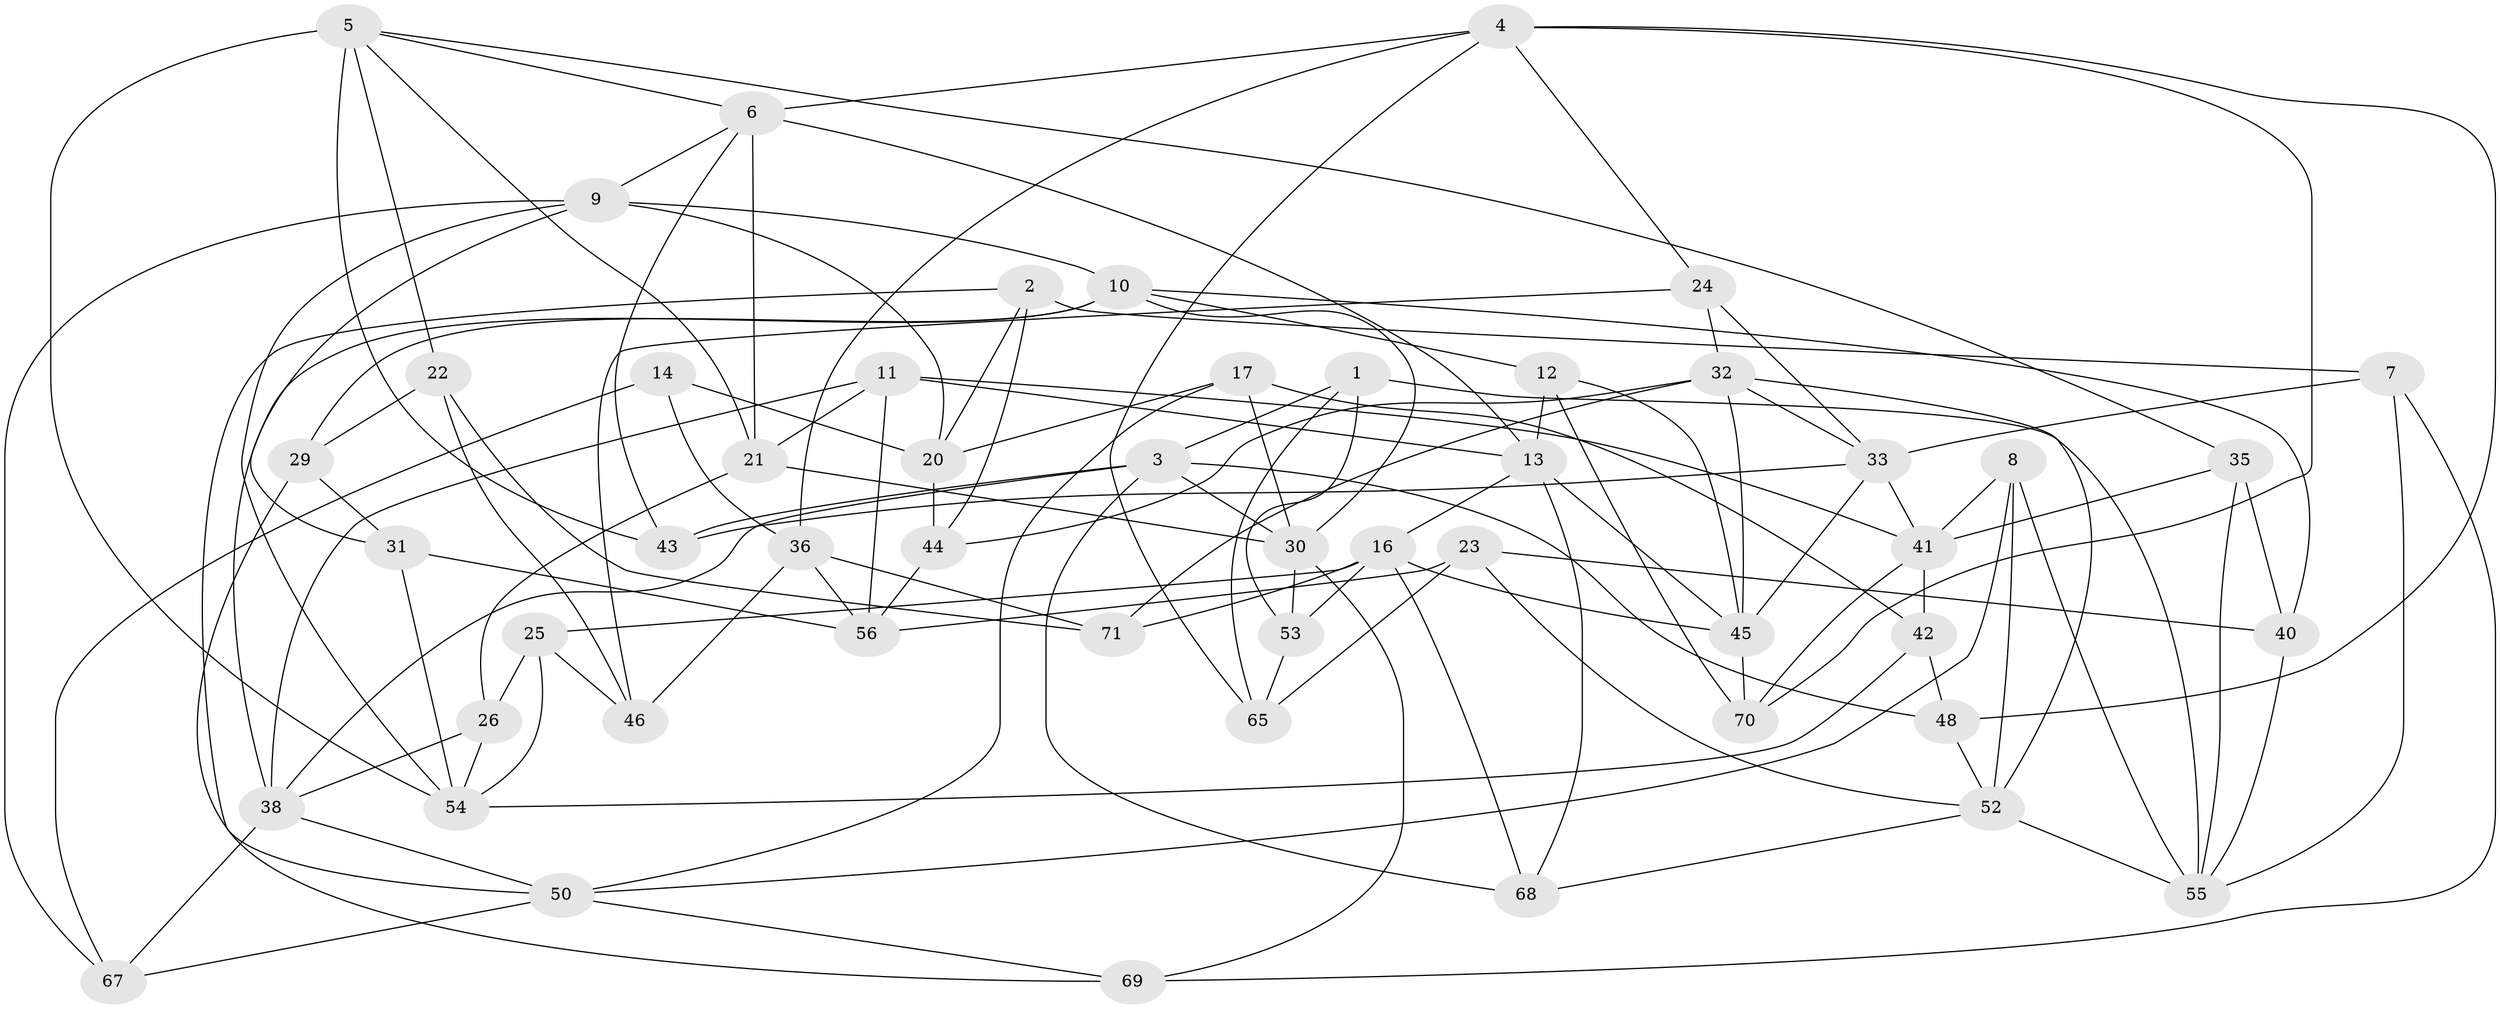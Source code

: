 // original degree distribution, {4: 1.0}
// Generated by graph-tools (version 1.1) at 2025/11/02/27/25 16:11:44]
// undirected, 51 vertices, 122 edges
graph export_dot {
graph [start="1"]
  node [color=gray90,style=filled];
  1;
  2;
  3 [super="+47"];
  4 [super="+49"];
  5 [super="+19"];
  6 [super="+18"];
  7;
  8;
  9 [super="+34"];
  10 [super="+28"];
  11 [super="+15"];
  12;
  13 [super="+27"];
  14;
  16 [super="+37"];
  17;
  20 [super="+60"];
  21 [super="+39"];
  22;
  23;
  24;
  25;
  26;
  29;
  30 [super="+74"];
  31;
  32 [super="+58"];
  33 [super="+66"];
  35;
  36 [super="+59"];
  38 [super="+73"];
  40;
  41 [super="+51"];
  42;
  43;
  44;
  45 [super="+62"];
  46;
  48;
  50 [super="+64"];
  52 [super="+72"];
  53;
  54 [super="+61"];
  55 [super="+57"];
  56 [super="+63"];
  65;
  67;
  68;
  69;
  70;
  71;
  1 -- 65;
  1 -- 3;
  1 -- 53;
  1 -- 55;
  2 -- 20;
  2 -- 44;
  2 -- 7;
  2 -- 50;
  3 -- 68;
  3 -- 43;
  3 -- 38;
  3 -- 48;
  3 -- 30;
  4 -- 70;
  4 -- 65;
  4 -- 6;
  4 -- 24;
  4 -- 48;
  4 -- 36;
  5 -- 21;
  5 -- 35;
  5 -- 43;
  5 -- 22;
  5 -- 6;
  5 -- 54;
  6 -- 21;
  6 -- 9;
  6 -- 43;
  6 -- 13;
  7 -- 69;
  7 -- 33;
  7 -- 55;
  8 -- 52;
  8 -- 55;
  8 -- 41;
  8 -- 50;
  9 -- 67;
  9 -- 10;
  9 -- 54;
  9 -- 31;
  9 -- 20;
  10 -- 40;
  10 -- 12;
  10 -- 29;
  10 -- 30;
  10 -- 38;
  11 -- 56;
  11 -- 21 [weight=2];
  11 -- 38;
  11 -- 41;
  11 -- 13;
  12 -- 45;
  12 -- 70;
  12 -- 13;
  13 -- 45;
  13 -- 68;
  13 -- 16;
  14 -- 67;
  14 -- 20 [weight=2];
  14 -- 36;
  16 -- 68;
  16 -- 53;
  16 -- 25;
  16 -- 71;
  16 -- 45;
  17 -- 42;
  17 -- 50;
  17 -- 20;
  17 -- 30;
  20 -- 44;
  21 -- 26;
  21 -- 30;
  22 -- 71;
  22 -- 29;
  22 -- 46;
  23 -- 65;
  23 -- 56;
  23 -- 40;
  23 -- 52;
  24 -- 32;
  24 -- 46;
  24 -- 33;
  25 -- 26;
  25 -- 46;
  25 -- 54;
  26 -- 54;
  26 -- 38;
  29 -- 69;
  29 -- 31;
  30 -- 53;
  30 -- 69;
  31 -- 56;
  31 -- 54;
  32 -- 33;
  32 -- 45;
  32 -- 44;
  32 -- 52;
  32 -- 71;
  33 -- 41;
  33 -- 43;
  33 -- 45;
  35 -- 55;
  35 -- 41;
  35 -- 40;
  36 -- 56 [weight=2];
  36 -- 46;
  36 -- 71;
  38 -- 67;
  38 -- 50;
  40 -- 55;
  41 -- 42;
  41 -- 70;
  42 -- 54;
  42 -- 48;
  44 -- 56;
  45 -- 70;
  48 -- 52;
  50 -- 67;
  50 -- 69;
  52 -- 55;
  52 -- 68;
  53 -- 65;
}
